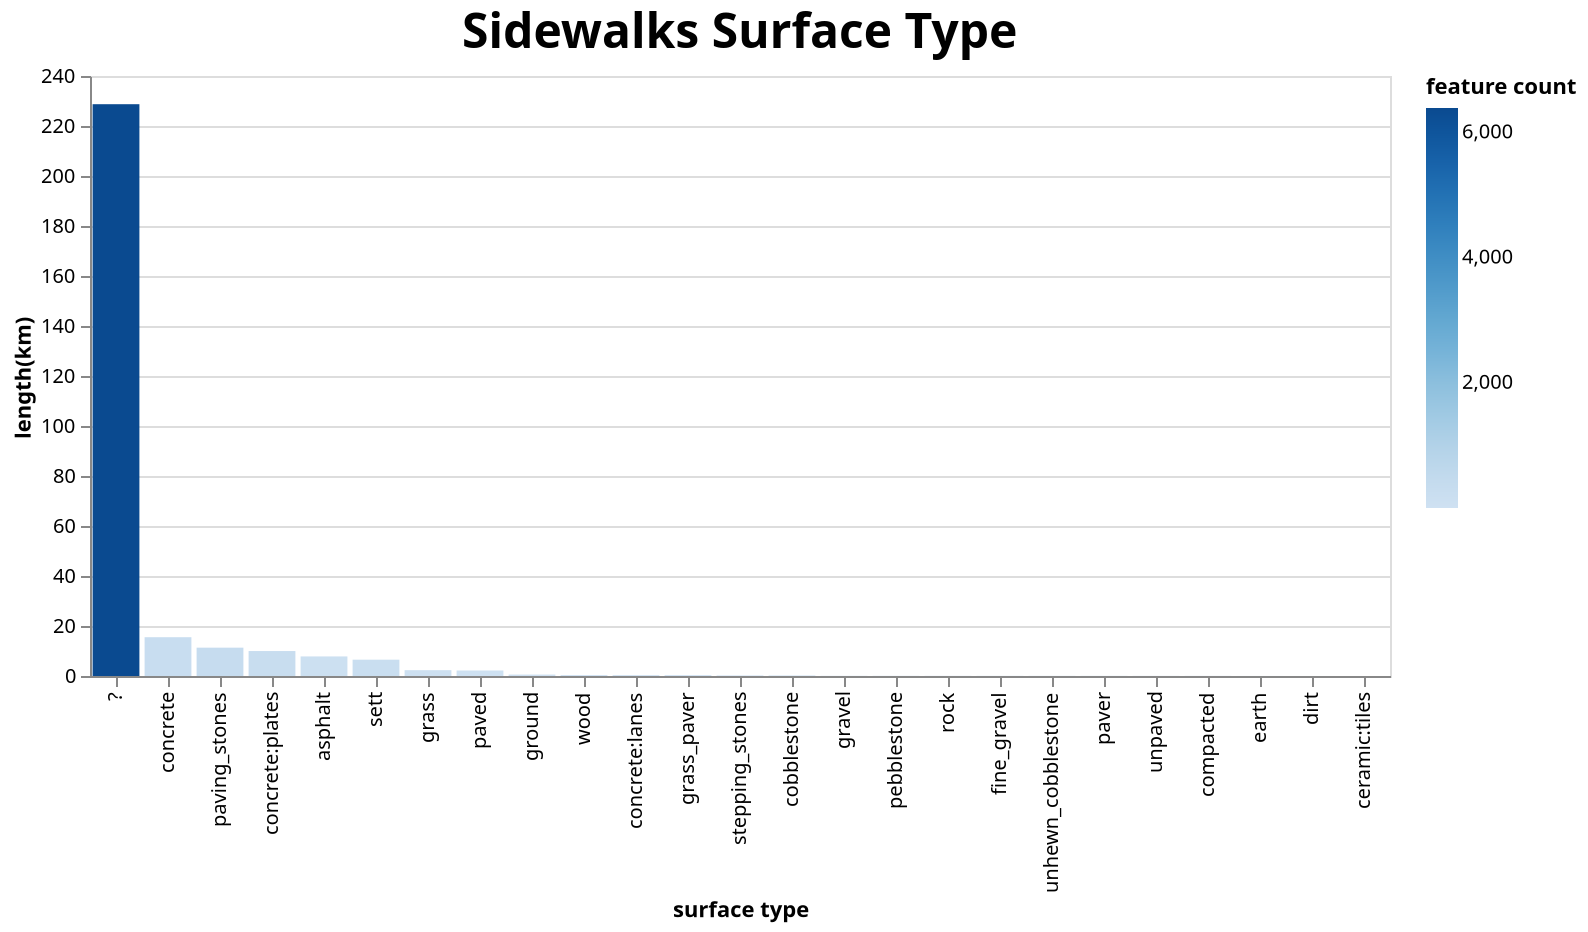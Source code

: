{
  "config": {
    "view": {
      "continuousWidth": 300,
      "continuousHeight": 300
    },
    "title": {
      "fontSize": 24
    }
  },
  "data": {
    "name": "data-5dab8abaf7591df680d5df4d0f14a17e"
  },
  "mark": {
    "type": "bar"
  },
  "encoding": {
    "color": {
      "field": "feature count",
      "type": "quantitative"
    },
    "tooltip": {
      "field": "length(km)",
      "type": "quantitative"
    },
    "x": {
      "field": "surface type",
      "sort": "-y",
      "type": "nominal"
    },
    "y": {
      "field": "length(km)",
      "type": "quantitative"
    }
  },
  "height": 300,
  "params": [
    {
      "name": "param_2",
      "select": {
        "type": "interval",
        "encodings": [
          "x",
          "y"
        ]
      },
      "bind": "scales"
    }
  ],
  "title": "Sidewalks Surface Type",
  "width": 650,
  "$schema": "https://vega.github.io/schema/vega-lite/v5.8.0.json",
  "datasets": {
    "data-5dab8abaf7591df680d5df4d0f14a17e": [
      {
        "surface type": "?",
        "feature count": 6390,
        "length(km)": 228.71919408678804
      },
      {
        "surface type": "asphalt",
        "feature count": 101,
        "length(km)": 7.827370181561455
      },
      {
        "surface type": "ceramic:tiles",
        "feature count": 1,
        "length(km)": 0.0028251675297381973
      },
      {
        "surface type": "cobblestone",
        "feature count": 5,
        "length(km)": 0.21796381242371396
      },
      {
        "surface type": "compacted",
        "feature count": 4,
        "length(km)": 0.048263406242890605
      },
      {
        "surface type": "concrete",
        "feature count": 255,
        "length(km)": 15.520414787359332
      },
      {
        "surface type": "concrete:lanes",
        "feature count": 15,
        "length(km)": 0.3590123191818605
      },
      {
        "surface type": "concrete:plates",
        "feature count": 278,
        "length(km)": 9.984708000633628
      },
      {
        "surface type": "dirt",
        "feature count": 1,
        "length(km)": 0.006993839731948775
      },
      {
        "surface type": "earth",
        "feature count": 1,
        "length(km)": 0.012021530059569623
      },
      {
        "surface type": "fine_gravel",
        "feature count": 4,
        "length(km)": 0.05910484884181714
      },
      {
        "surface type": "grass",
        "feature count": 84,
        "length(km)": 2.337659931047661
      },
      {
        "surface type": "grass_paver",
        "feature count": 4,
        "length(km)": 0.3463421123566373
      },
      {
        "surface type": "gravel",
        "feature count": 3,
        "length(km)": 0.06980482154077244
      },
      {
        "surface type": "ground",
        "feature count": 8,
        "length(km)": 0.5751238742224918
      },
      {
        "surface type": "paved",
        "feature count": 27,
        "length(km)": 2.201059499801602
      },
      {
        "surface type": "paver",
        "feature count": 1,
        "length(km)": 0.05801894954862625
      },
      {
        "surface type": "paving_stones",
        "feature count": 332,
        "length(km)": 11.336155227386692
      },
      {
        "surface type": "pebblestone",
        "feature count": 2,
        "length(km)": 0.06488003820724146
      },
      {
        "surface type": "rock",
        "feature count": 1,
        "length(km)": 0.06065703038889007
      },
      {
        "surface type": "sett",
        "feature count": 219,
        "length(km)": 6.526505447657001
      },
      {
        "surface type": "stepping_stones",
        "feature count": 6,
        "length(km)": 0.22006597186387933
      },
      {
        "surface type": "unhewn_cobblestone",
        "feature count": 2,
        "length(km)": 0.058285668214987735
      },
      {
        "surface type": "unpaved",
        "feature count": 2,
        "length(km)": 0.052936495249131035
      },
      {
        "surface type": "wood",
        "feature count": 16,
        "length(km)": 0.3732919147366342
      }
    ]
  }
}